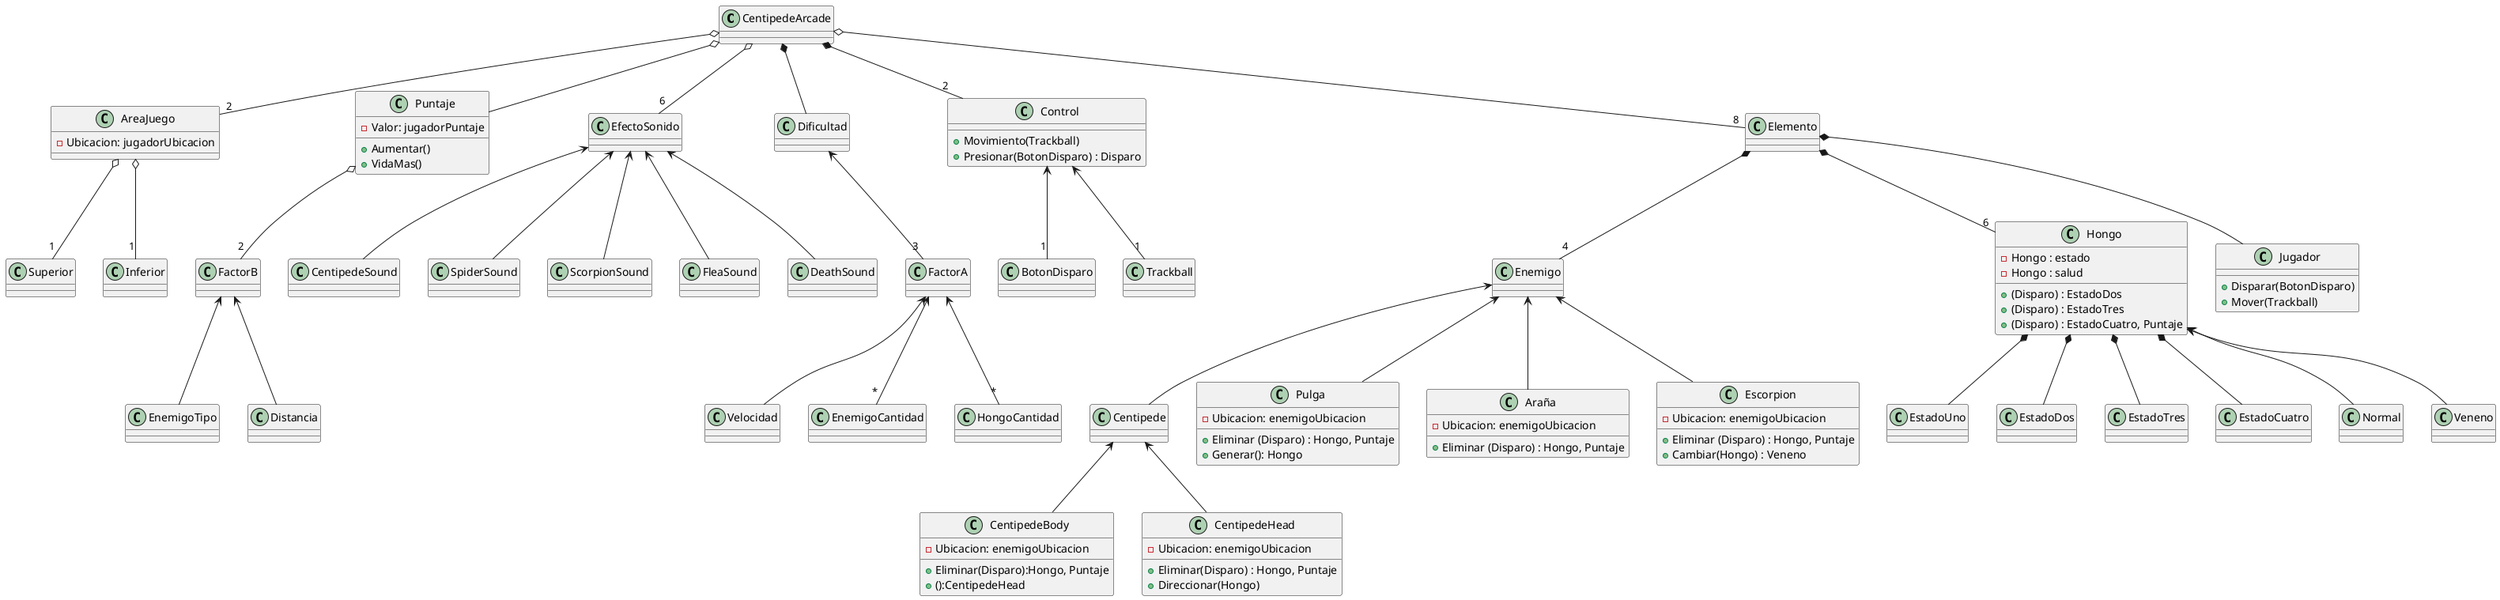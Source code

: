 @startuml
class CentipedeArcade

class AreaJuego{
    - Ubicacion: jugadorUbicacion
}
class Superior
class Inferior

class Puntaje{
    - Valor: jugadorPuntaje
    + Aumentar()
    + VidaMas()
}
class FactorB
class EnemigoTipo
class Distancia

class EfectoSonido
class CentipedeSound
class SpiderSound
class ScorpionSound
class FleaSound
class DeathSound

class Dificultad
class FactorA
class Velocidad
class EnemigoCantidad
class HongoCantidad

class Control {
    + Movimiento(Trackball)
    +Presionar(BotonDisparo) : Disparo
}

class BotonDisparo
class Trackball

class Elemento
class Enemigo
class Centipede
class CentipedeBody{
    - Ubicacion: enemigoUbicacion
    +Eliminar(Disparo):Hongo, Puntaje
    +():CentipedeHead
}
class CentipedeHead{
    - Ubicacion: enemigoUbicacion
    + Eliminar(Disparo) : Hongo, Puntaje
    + Direccionar(Hongo)
}
class Pulga{
    - Ubicacion: enemigoUbicacion
    + Eliminar (Disparo) : Hongo, Puntaje
    +Generar(): Hongo
}
class Araña{
    - Ubicacion: enemigoUbicacion
    + Eliminar (Disparo) : Hongo, Puntaje
}
class Escorpion{
    - Ubicacion: enemigoUbicacion
    + Eliminar (Disparo) : Hongo, Puntaje
    +Cambiar(Hongo) : Veneno
}
class Hongo{
    - Hongo : estado
    - Hongo : salud
    +(Disparo) : EstadoDos
    +(Disparo) : EstadoTres
    +(Disparo) : EstadoCuatro, Puntaje

}
class EstadoUno
class EstadoDos
class EstadoTres
class EstadoCuatro
class Normal
class Veneno

class Jugador{
    +Disparar(BotonDisparo)
    +Mover(Trackball)
}

CentipedeArcade o-- "2" AreaJuego
AreaJuego o-- "1" Superior
AreaJuego o-- "1" Inferior

CentipedeArcade o-- Puntaje
Puntaje o-- "2" FactorB
FactorB <-- EnemigoTipo
FactorB <-- Distancia

CentipedeArcade o-- "6" EfectoSonido
EfectoSonido <-- CentipedeSound
EfectoSonido <-- SpiderSound
EfectoSonido <-- ScorpionSound
EfectoSonido <-- FleaSound
EfectoSonido <-- DeathSound

CentipedeArcade *-- "2" Control
Control <-- "1" BotonDisparo
Control <-- "1" Trackball

CentipedeArcade *-- Dificultad
Dificultad <-- "3" FactorA
FactorA <-- Velocidad
FactorA <-- "*" EnemigoCantidad
FactorA <-- "*" HongoCantidad

CentipedeArcade o-- "8" Elemento
Elemento *-- "4" Enemigo
Enemigo <-- Centipede
Centipede <-- CentipedeHead
Centipede <-- CentipedeBody
Enemigo <-- Pulga
Enemigo <-- Araña
Enemigo <-- Escorpion

Elemento *-- "6" Hongo
Hongo *-- EstadoUno
Hongo *-- EstadoDos
Hongo *-- EstadoTres
Hongo *-- EstadoCuatro
Hongo <-- Normal
Hongo <-- Veneno

Elemento *-- Jugador

@enduml